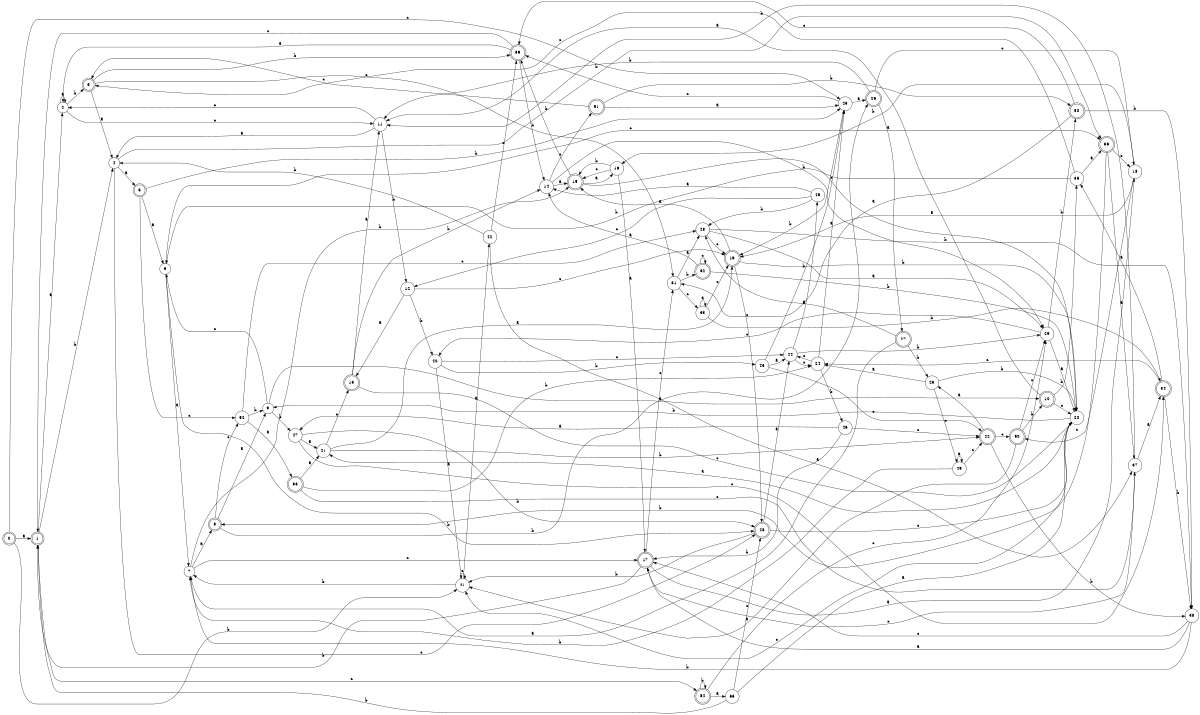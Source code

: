 digraph n45_4 {
__start0 [label="" shape="none"];

rankdir=LR;
size="8,5";

s0 [style="rounded,filled", color="black", fillcolor="white" shape="doublecircle", label="0"];
s1 [style="rounded,filled", color="black", fillcolor="white" shape="doublecircle", label="1"];
s2 [style="filled", color="black", fillcolor="white" shape="circle", label="2"];
s3 [style="rounded,filled", color="black", fillcolor="white" shape="doublecircle", label="3"];
s4 [style="filled", color="black", fillcolor="white" shape="circle", label="4"];
s5 [style="rounded,filled", color="black", fillcolor="white" shape="doublecircle", label="5"];
s6 [style="filled", color="black", fillcolor="white" shape="circle", label="6"];
s7 [style="filled", color="black", fillcolor="white" shape="circle", label="7"];
s8 [style="rounded,filled", color="black", fillcolor="white" shape="doublecircle", label="8"];
s9 [style="filled", color="black", fillcolor="white" shape="circle", label="9"];
s10 [style="rounded,filled", color="black", fillcolor="white" shape="doublecircle", label="10"];
s11 [style="filled", color="black", fillcolor="white" shape="circle", label="11"];
s12 [style="filled", color="black", fillcolor="white" shape="circle", label="12"];
s13 [style="rounded,filled", color="black", fillcolor="white" shape="doublecircle", label="13"];
s14 [style="filled", color="black", fillcolor="white" shape="circle", label="14"];
s15 [style="rounded,filled", color="black", fillcolor="white" shape="doublecircle", label="15"];
s16 [style="filled", color="black", fillcolor="white" shape="circle", label="16"];
s17 [style="rounded,filled", color="black", fillcolor="white" shape="doublecircle", label="17"];
s18 [style="filled", color="black", fillcolor="white" shape="circle", label="18"];
s19 [style="rounded,filled", color="black", fillcolor="white" shape="doublecircle", label="19"];
s20 [style="filled", color="black", fillcolor="white" shape="circle", label="20"];
s21 [style="filled", color="black", fillcolor="white" shape="circle", label="21"];
s22 [style="rounded,filled", color="black", fillcolor="white" shape="doublecircle", label="22"];
s23 [style="filled", color="black", fillcolor="white" shape="circle", label="23"];
s24 [style="filled", color="black", fillcolor="white" shape="circle", label="24"];
s25 [style="filled", color="black", fillcolor="white" shape="circle", label="25"];
s26 [style="rounded,filled", color="black", fillcolor="white" shape="doublecircle", label="26"];
s27 [style="rounded,filled", color="black", fillcolor="white" shape="doublecircle", label="27"];
s28 [style="filled", color="black", fillcolor="white" shape="circle", label="28"];
s29 [style="filled", color="black", fillcolor="white" shape="circle", label="29"];
s30 [style="rounded,filled", color="black", fillcolor="white" shape="doublecircle", label="30"];
s31 [style="filled", color="black", fillcolor="white" shape="circle", label="31"];
s32 [style="rounded,filled", color="black", fillcolor="white" shape="doublecircle", label="32"];
s33 [style="filled", color="black", fillcolor="white" shape="circle", label="33"];
s34 [style="rounded,filled", color="black", fillcolor="white" shape="doublecircle", label="34"];
s35 [style="filled", color="black", fillcolor="white" shape="circle", label="35"];
s36 [style="rounded,filled", color="black", fillcolor="white" shape="doublecircle", label="36"];
s37 [style="filled", color="black", fillcolor="white" shape="circle", label="37"];
s38 [style="filled", color="black", fillcolor="white" shape="circle", label="38"];
s39 [style="rounded,filled", color="black", fillcolor="white" shape="doublecircle", label="39"];
s40 [style="filled", color="black", fillcolor="white" shape="circle", label="40"];
s41 [style="filled", color="black", fillcolor="white" shape="circle", label="41"];
s42 [style="filled", color="black", fillcolor="white" shape="circle", label="42"];
s43 [style="filled", color="black", fillcolor="white" shape="circle", label="43"];
s44 [style="filled", color="black", fillcolor="white" shape="circle", label="44"];
s45 [style="filled", color="black", fillcolor="white" shape="circle", label="45"];
s46 [style="filled", color="black", fillcolor="white" shape="circle", label="46"];
s47 [style="filled", color="black", fillcolor="white" shape="circle", label="47"];
s48 [style="rounded,filled", color="black", fillcolor="white" shape="doublecircle", label="48"];
s49 [style="filled", color="black", fillcolor="white" shape="circle", label="49"];
s50 [style="rounded,filled", color="black", fillcolor="white" shape="doublecircle", label="50"];
s51 [style="rounded,filled", color="black", fillcolor="white" shape="doublecircle", label="51"];
s52 [style="filled", color="black", fillcolor="white" shape="circle", label="52"];
s53 [style="rounded,filled", color="black", fillcolor="white" shape="doublecircle", label="53"];
s54 [style="rounded,filled", color="black", fillcolor="white" shape="doublecircle", label="54"];
s55 [style="filled", color="black", fillcolor="white" shape="circle", label="55"];
s0 -> s1 [label="a"];
s0 -> s41 [label="b"];
s0 -> s25 [label="c"];
s1 -> s2 [label="a"];
s1 -> s4 [label="b"];
s1 -> s54 [label="c"];
s2 -> s2 [label="a"];
s2 -> s3 [label="b"];
s2 -> s11 [label="c"];
s3 -> s4 [label="a"];
s3 -> s39 [label="b"];
s3 -> s31 [label="c"];
s4 -> s5 [label="a"];
s4 -> s36 [label="b"];
s4 -> s48 [label="c"];
s5 -> s6 [label="a"];
s5 -> s25 [label="b"];
s5 -> s52 [label="c"];
s6 -> s7 [label="a"];
s6 -> s48 [label="b"];
s6 -> s36 [label="c"];
s7 -> s8 [label="a"];
s7 -> s15 [label="b"];
s7 -> s17 [label="c"];
s8 -> s9 [label="a"];
s8 -> s26 [label="b"];
s8 -> s52 [label="c"];
s9 -> s10 [label="a"];
s9 -> s47 [label="b"];
s9 -> s6 [label="c"];
s10 -> s11 [label="a"];
s10 -> s35 [label="b"];
s10 -> s20 [label="c"];
s11 -> s4 [label="a"];
s11 -> s12 [label="b"];
s11 -> s2 [label="c"];
s12 -> s13 [label="a"];
s12 -> s40 [label="b"];
s12 -> s19 [label="c"];
s13 -> s11 [label="a"];
s13 -> s14 [label="b"];
s13 -> s20 [label="c"];
s14 -> s15 [label="a"];
s14 -> s29 [label="b"];
s14 -> s51 [label="c"];
s15 -> s16 [label="a"];
s15 -> s39 [label="b"];
s15 -> s20 [label="c"];
s16 -> s17 [label="a"];
s16 -> s15 [label="b"];
s16 -> s15 [label="c"];
s17 -> s18 [label="a"];
s17 -> s1 [label="b"];
s17 -> s31 [label="c"];
s18 -> s19 [label="a"];
s18 -> s16 [label="b"];
s18 -> s50 [label="c"];
s19 -> s15 [label="a"];
s19 -> s20 [label="b"];
s19 -> s48 [label="c"];
s20 -> s21 [label="a"];
s20 -> s9 [label="b"];
s20 -> s41 [label="c"];
s21 -> s19 [label="a"];
s21 -> s22 [label="b"];
s21 -> s13 [label="c"];
s22 -> s23 [label="a"];
s22 -> s38 [label="b"];
s22 -> s50 [label="c"];
s23 -> s24 [label="a"];
s23 -> s20 [label="b"];
s23 -> s49 [label="c"];
s24 -> s25 [label="a"];
s24 -> s46 [label="b"];
s24 -> s44 [label="c"];
s25 -> s26 [label="a"];
s25 -> s19 [label="b"];
s25 -> s39 [label="c"];
s26 -> s27 [label="a"];
s26 -> s11 [label="b"];
s26 -> s18 [label="c"];
s27 -> s7 [label="a"];
s27 -> s23 [label="b"];
s27 -> s28 [label="c"];
s28 -> s29 [label="a"];
s28 -> s38 [label="b"];
s28 -> s19 [label="c"];
s29 -> s20 [label="a"];
s29 -> s30 [label="b"];
s29 -> s40 [label="c"];
s30 -> s31 [label="a"];
s30 -> s38 [label="b"];
s30 -> s39 [label="c"];
s31 -> s28 [label="a"];
s31 -> s32 [label="b"];
s31 -> s33 [label="c"];
s32 -> s14 [label="a"];
s32 -> s20 [label="b"];
s32 -> s32 [label="c"];
s33 -> s33 [label="a"];
s33 -> s34 [label="b"];
s33 -> s19 [label="c"];
s34 -> s35 [label="a"];
s34 -> s38 [label="b"];
s34 -> s24 [label="c"];
s35 -> s36 [label="a"];
s35 -> s6 [label="b"];
s35 -> s3 [label="c"];
s36 -> s37 [label="a"];
s36 -> s8 [label="b"];
s36 -> s18 [label="c"];
s37 -> s34 [label="a"];
s37 -> s11 [label="b"];
s37 -> s17 [label="c"];
s38 -> s17 [label="a"];
s38 -> s7 [label="b"];
s38 -> s17 [label="c"];
s39 -> s2 [label="a"];
s39 -> s14 [label="b"];
s39 -> s1 [label="c"];
s40 -> s41 [label="a"];
s40 -> s43 [label="b"];
s40 -> s44 [label="c"];
s41 -> s42 [label="a"];
s41 -> s7 [label="b"];
s41 -> s41 [label="c"];
s42 -> s37 [label="a"];
s42 -> s4 [label="b"];
s42 -> s39 [label="c"];
s43 -> s44 [label="a"];
s43 -> s25 [label="b"];
s43 -> s22 [label="c"];
s44 -> s45 [label="a"];
s44 -> s29 [label="b"];
s44 -> s24 [label="c"];
s45 -> s14 [label="a"];
s45 -> s28 [label="b"];
s45 -> s12 [label="c"];
s46 -> s47 [label="a"];
s46 -> s17 [label="b"];
s46 -> s22 [label="c"];
s47 -> s21 [label="a"];
s47 -> s48 [label="b"];
s47 -> s34 [label="c"];
s48 -> s44 [label="a"];
s48 -> s41 [label="b"];
s48 -> s20 [label="c"];
s49 -> s49 [label="a"];
s49 -> s7 [label="b"];
s49 -> s22 [label="c"];
s50 -> s41 [label="a"];
s50 -> s10 [label="b"];
s50 -> s29 [label="c"];
s51 -> s25 [label="a"];
s51 -> s30 [label="b"];
s51 -> s3 [label="c"];
s52 -> s53 [label="a"];
s52 -> s9 [label="b"];
s52 -> s28 [label="c"];
s53 -> s21 [label="a"];
s53 -> s24 [label="b"];
s53 -> s37 [label="c"];
s54 -> s55 [label="a"];
s54 -> s54 [label="b"];
s54 -> s29 [label="c"];
s55 -> s20 [label="a"];
s55 -> s1 [label="b"];
s55 -> s48 [label="c"];

}